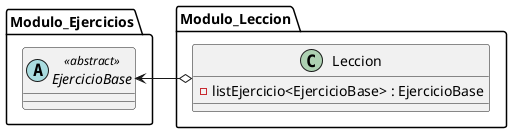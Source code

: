 @startuml
package Modulo_Leccion{

class Leccion{
    - listEjercicio<EjercicioBase> : EjercicioBase

}


}


Package Modulo_Ejercicios{

abstract class EjercicioBase <<abstract>>{


}


'Relaciones entre clases:
Leccion o----L> EjercicioBase


}

@enduml